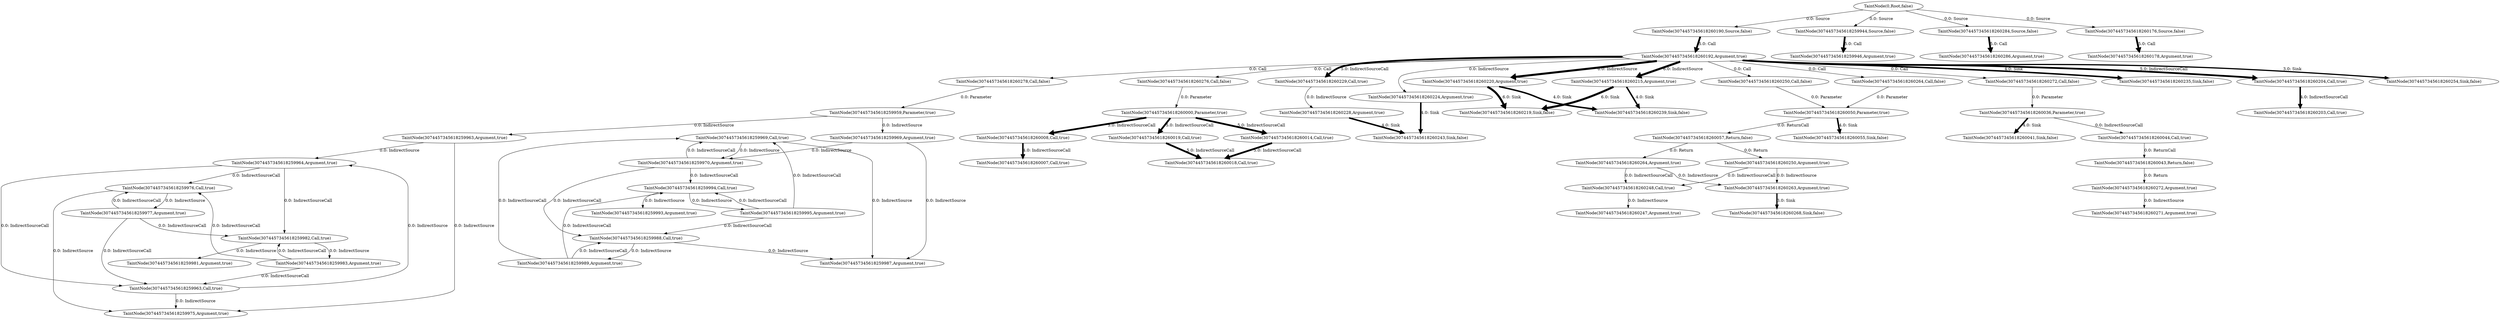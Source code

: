 digraph TaintDot {
	"TaintNode(3074457345618259969,Call,true)" -> "TaintNode(3074457345618259987,Argument,true)" [label = "0.0: IndirectSource", penwidth = 1.0]
	"TaintNode(3074457345618260276,Call,false)" -> "TaintNode(3074457345618260000,Parameter,true)" [label = "0.0: Parameter", penwidth = 1.0]
	"TaintNode(3074457345618260248,Call,true)" -> "TaintNode(3074457345618260247,Argument,true)" [label = "0.0: IndirectSource", penwidth = 1.0]
	"TaintNode(3074457345618260192,Argument,true)" -> "TaintNode(3074457345618260224,Argument,true)" [label = "0.0: IndirectSource", penwidth = 1.0]
	"TaintNode(3074457345618260220,Argument,true)" -> "TaintNode(3074457345618260239,Sink,false)" [label = "4.0: Sink", penwidth = 5.0]
	"TaintNode(3074457345618260278,Call,false)" -> "TaintNode(3074457345618259959,Parameter,true)" [label = "0.0: Parameter", penwidth = 1.0]
	"TaintNode(3074457345618259969,Argument,true)" -> "TaintNode(3074457345618259970,Argument,true)" [label = "0.0: IndirectSource", penwidth = 1.0]
	"TaintNode(3074457345618260050,Parameter,true)" -> "TaintNode(3074457345618260055,Sink,false)" [label = "4.0: Sink", penwidth = 5.0]
	"TaintNode(3074457345618260036,Parameter,true)" -> "TaintNode(3074457345618260044,Call,true)" [label = "0.0: IndirectSourceCall", penwidth = 1.0]
	"TaintNode(3074457345618259989,Argument,true)" -> "TaintNode(3074457345618259969,Call,true)" [label = "0.0: IndirectSourceCall", penwidth = 1.0]
	"TaintNode(3074457345618259989,Argument,true)" -> "TaintNode(3074457345618259988,Call,true)" [label = "0.0: IndirectSourceCall", penwidth = 1.0]
	"TaintNode(3074457345618260014,Call,true)" -> "TaintNode(3074457345618260018,Call,true)" [label = "5.0: IndirectSourceCall", penwidth = 6.0]
	"TaintNode(3074457345618259976,Call,true)" -> "TaintNode(3074457345618259975,Argument,true)" [label = "0.0: IndirectSource", penwidth = 1.0]
	"TaintNode(3074457345618259944,Source,false)" -> "TaintNode(3074457345618259946,Argument,true)" [label = "5.0: Call", penwidth = 6.0]
	"TaintNode(3074457345618259989,Argument,true)" -> "TaintNode(3074457345618259994,Call,true)" [label = "0.0: IndirectSourceCall", penwidth = 1.0]
	"TaintNode(3074457345618259977,Argument,true)" -> "TaintNode(3074457345618259963,Call,true)" [label = "0.0: IndirectSourceCall", penwidth = 1.0]
	"TaintNode(3074457345618259959,Parameter,true)" -> "TaintNode(3074457345618259969,Argument,true)" [label = "0.0: IndirectSource", penwidth = 1.0]
	"TaintNode(3074457345618260192,Argument,true)" -> "TaintNode(3074457345618260278,Call,false)" [label = "0.0: Call", penwidth = 1.0]
	"TaintNode(0,Root,false)" -> "TaintNode(3074457345618260190,Source,false)" [label = "0.0: Source", penwidth = 1.0]
	"TaintNode(3074457345618260284,Source,false)" -> "TaintNode(3074457345618260286,Argument,true)" [label = "5.0: Call", penwidth = 6.0]
	"TaintNode(3074457345618259994,Call,true)" -> "TaintNode(3074457345618259995,Argument,true)" [label = "0.0: IndirectSource", penwidth = 1.0]
	"TaintNode(3074457345618260036,Parameter,true)" -> "TaintNode(3074457345618260041,Sink,false)" [label = "4.0: Sink", penwidth = 5.0]
	"TaintNode(3074457345618259995,Argument,true)" -> "TaintNode(3074457345618259969,Call,true)" [label = "0.0: IndirectSourceCall", penwidth = 1.0]
	"TaintNode(3074457345618259963,Argument,true)" -> "TaintNode(3074457345618259964,Argument,true)" [label = "0.0: IndirectSource", penwidth = 1.0]
	"TaintNode(3074457345618260000,Parameter,true)" -> "TaintNode(3074457345618260008,Call,true)" [label = "5.0: IndirectSourceCall", penwidth = 6.0]
	"TaintNode(3074457345618260250,Call,false)" -> "TaintNode(3074457345618260050,Parameter,true)" [label = "0.0: Parameter", penwidth = 1.0]
	"TaintNode(3074457345618260176,Source,false)" -> "TaintNode(3074457345618260178,Argument,true)" [label = "5.0: Call", penwidth = 6.0]
	"TaintNode(3074457345618259963,Call,true)" -> "TaintNode(3074457345618259975,Argument,true)" [label = "0.0: IndirectSource", penwidth = 1.0]
	"TaintNode(3074457345618260192,Argument,true)" -> "TaintNode(3074457345618260276,Call,false)" [label = "0.0: Call", penwidth = 1.0]
	"TaintNode(3074457345618260043,Return,false)" -> "TaintNode(3074457345618260272,Argument,true)" [label = "0.0: Return", penwidth = 1.0]
	"TaintNode(3074457345618260000,Parameter,true)" -> "TaintNode(3074457345618260014,Call,true)" [label = "5.0: IndirectSourceCall", penwidth = 6.0]
	"TaintNode(3074457345618259994,Call,true)" -> "TaintNode(3074457345618259993,Argument,true)" [label = "0.0: IndirectSource", penwidth = 1.0]
	"TaintNode(3074457345618260272,Call,false)" -> "TaintNode(3074457345618260036,Parameter,true)" [label = "0.0: Parameter", penwidth = 1.0]
	"TaintNode(3074457345618260192,Argument,true)" -> "TaintNode(3074457345618260264,Call,false)" [label = "0.0: Call", penwidth = 1.0]
	"TaintNode(3074457345618260192,Argument,true)" -> "TaintNode(3074457345618260272,Call,false)" [label = "0.0: Call", penwidth = 1.0]
	"TaintNode(3074457345618259977,Argument,true)" -> "TaintNode(3074457345618259982,Call,true)" [label = "0.0: IndirectSourceCall", penwidth = 1.0]
	"TaintNode(3074457345618260192,Argument,true)" -> "TaintNode(3074457345618260229,Call,true)" [label = "5.0: IndirectSourceCall", penwidth = 6.0]
	"TaintNode(3074457345618260019,Call,true)" -> "TaintNode(3074457345618260018,Call,true)" [label = "5.0: IndirectSourceCall", penwidth = 6.0]
	"TaintNode(3074457345618260229,Call,true)" -> "TaintNode(3074457345618260228,Argument,true)" [label = "0.0: IndirectSource", penwidth = 1.0]
	"TaintNode(0,Root,false)" -> "TaintNode(3074457345618260176,Source,false)" [label = "0.0: Source", penwidth = 1.0]
	"TaintNode(3074457345618259963,Call,true)" -> "TaintNode(3074457345618259964,Argument,true)" [label = "0.0: IndirectSource", penwidth = 1.0]
	"TaintNode(3074457345618259969,Call,true)" -> "TaintNode(3074457345618259970,Argument,true)" [label = "0.0: IndirectSource", penwidth = 1.0]
	"TaintNode(3074457345618260057,Return,false)" -> "TaintNode(3074457345618260250,Argument,true)" [label = "0.0: Return", penwidth = 1.0]
	"TaintNode(0,Root,false)" -> "TaintNode(3074457345618259944,Source,false)" [label = "0.0: Source", penwidth = 1.0]
	"TaintNode(3074457345618259995,Argument,true)" -> "TaintNode(3074457345618259994,Call,true)" [label = "0.0: IndirectSourceCall", penwidth = 1.0]
	"TaintNode(3074457345618259976,Call,true)" -> "TaintNode(3074457345618259977,Argument,true)" [label = "0.0: IndirectSource", penwidth = 1.0]
	"TaintNode(3074457345618260192,Argument,true)" -> "TaintNode(3074457345618260235,Sink,false)" [label = "4.0: Sink", penwidth = 5.0]
	"TaintNode(3074457345618260264,Call,false)" -> "TaintNode(3074457345618260050,Parameter,true)" [label = "0.0: Parameter", penwidth = 1.0]
	"TaintNode(3074457345618260220,Argument,true)" -> "TaintNode(3074457345618260219,Sink,false)" [label = "6.0: Sink", penwidth = 7.0]
	"TaintNode(3074457345618260000,Parameter,true)" -> "TaintNode(3074457345618260019,Call,true)" [label = "5.0: IndirectSourceCall", penwidth = 6.0]
	"TaintNode(3074457345618259982,Call,true)" -> "TaintNode(3074457345618259981,Argument,true)" [label = "0.0: IndirectSource", penwidth = 1.0]
	"TaintNode(3074457345618260192,Argument,true)" -> "TaintNode(3074457345618260204,Call,true)" [label = "5.0: IndirectSourceCall", penwidth = 6.0]
	"TaintNode(3074457345618259964,Argument,true)" -> "TaintNode(3074457345618259982,Call,true)" [label = "0.0: IndirectSourceCall", penwidth = 1.0]
	"TaintNode(3074457345618260050,Parameter,true)" -> "TaintNode(3074457345618260057,Return,false)" [label = "0.0: ReturnCall", penwidth = 1.0]
	"TaintNode(3074457345618260057,Return,false)" -> "TaintNode(3074457345618260264,Argument,true)" [label = "0.0: Return", penwidth = 1.0]
	"TaintNode(0,Root,false)" -> "TaintNode(3074457345618260284,Source,false)" [label = "0.0: Source", penwidth = 1.0]
	"TaintNode(3074457345618260044,Call,true)" -> "TaintNode(3074457345618260043,Return,false)" [label = "0.0: ReturnCall", penwidth = 1.0]
	"TaintNode(3074457345618260272,Argument,true)" -> "TaintNode(3074457345618260271,Argument,true)" [label = "0.0: IndirectSource", penwidth = 1.0]
	"TaintNode(3074457345618259963,Argument,true)" -> "TaintNode(3074457345618259975,Argument,true)" [label = "0.0: IndirectSource", penwidth = 1.0]
	"TaintNode(3074457345618260215,Argument,true)" -> "TaintNode(3074457345618260219,Sink,false)" [label = "6.0: Sink", penwidth = 7.0]
	"TaintNode(3074457345618259982,Call,true)" -> "TaintNode(3074457345618259983,Argument,true)" [label = "0.0: IndirectSource", penwidth = 1.0]
	"TaintNode(3074457345618259983,Argument,true)" -> "TaintNode(3074457345618259982,Call,true)" [label = "0.0: IndirectSourceCall", penwidth = 1.0]
	"TaintNode(3074457345618260192,Argument,true)" -> "TaintNode(3074457345618260220,Argument,true)" [label = "6.0: IndirectSource", penwidth = 7.0]
	"TaintNode(3074457345618260192,Argument,true)" -> "TaintNode(3074457345618260250,Call,false)" [label = "0.0: Call", penwidth = 1.0]
	"TaintNode(3074457345618260215,Argument,true)" -> "TaintNode(3074457345618260239,Sink,false)" [label = "4.0: Sink", penwidth = 5.0]
	"TaintNode(3074457345618259983,Argument,true)" -> "TaintNode(3074457345618259976,Call,true)" [label = "0.0: IndirectSourceCall", penwidth = 1.0]
	"TaintNode(3074457345618259964,Argument,true)" -> "TaintNode(3074457345618259976,Call,true)" [label = "0.0: IndirectSourceCall", penwidth = 1.0]
	"TaintNode(3074457345618259995,Argument,true)" -> "TaintNode(3074457345618259988,Call,true)" [label = "0.0: IndirectSourceCall", penwidth = 1.0]
	"TaintNode(3074457345618259977,Argument,true)" -> "TaintNode(3074457345618259976,Call,true)" [label = "0.0: IndirectSourceCall", penwidth = 1.0]
	"TaintNode(3074457345618259959,Parameter,true)" -> "TaintNode(3074457345618259963,Argument,true)" [label = "0.0: IndirectSource", penwidth = 1.0]
	"TaintNode(3074457345618260192,Argument,true)" -> "TaintNode(3074457345618260254,Sink,false)" [label = "3.0: Sink", penwidth = 4.0]
	"TaintNode(3074457345618260250,Argument,true)" -> "TaintNode(3074457345618260263,Argument,true)" [label = "0.0: IndirectSource", penwidth = 1.0]
	"TaintNode(3074457345618259988,Call,true)" -> "TaintNode(3074457345618259987,Argument,true)" [label = "0.0: IndirectSource", penwidth = 1.0]
	"TaintNode(3074457345618259983,Argument,true)" -> "TaintNode(3074457345618259963,Call,true)" [label = "0.0: IndirectSourceCall", penwidth = 1.0]
	"TaintNode(3074457345618259970,Argument,true)" -> "TaintNode(3074457345618259969,Call,true)" [label = "0.0: IndirectSourceCall", penwidth = 1.0]
	"TaintNode(3074457345618260263,Argument,true)" -> "TaintNode(3074457345618260268,Sink,false)" [label = "3.0: Sink", penwidth = 4.0]
	"TaintNode(3074457345618260204,Call,true)" -> "TaintNode(3074457345618260203,Call,true)" [label = "4.0: IndirectSourceCall", penwidth = 5.0]
	"TaintNode(3074457345618260224,Argument,true)" -> "TaintNode(3074457345618260243,Sink,false)" [label = "4.0: Sink", penwidth = 5.0]
	"TaintNode(3074457345618259969,Argument,true)" -> "TaintNode(3074457345618259987,Argument,true)" [label = "0.0: IndirectSource", penwidth = 1.0]
	"TaintNode(3074457345618260192,Argument,true)" -> "TaintNode(3074457345618260215,Argument,true)" [label = "6.0: IndirectSource", penwidth = 7.0]
	"TaintNode(3074457345618260264,Argument,true)" -> "TaintNode(3074457345618260248,Call,true)" [label = "0.0: IndirectSourceCall", penwidth = 1.0]
	"TaintNode(3074457345618259970,Argument,true)" -> "TaintNode(3074457345618259988,Call,true)" [label = "0.0: IndirectSourceCall", penwidth = 1.0]
	"TaintNode(3074457345618259988,Call,true)" -> "TaintNode(3074457345618259989,Argument,true)" [label = "0.0: IndirectSource", penwidth = 1.0]
	"TaintNode(3074457345618260250,Argument,true)" -> "TaintNode(3074457345618260248,Call,true)" [label = "0.0: IndirectSourceCall", penwidth = 1.0]
	"TaintNode(3074457345618260190,Source,false)" -> "TaintNode(3074457345618260192,Argument,true)" [label = "5.0: Call", penwidth = 6.0]
	"TaintNode(3074457345618260264,Argument,true)" -> "TaintNode(3074457345618260263,Argument,true)" [label = "0.0: IndirectSource", penwidth = 1.0]
	"TaintNode(3074457345618259964,Argument,true)" -> "TaintNode(3074457345618259963,Call,true)" [label = "0.0: IndirectSourceCall", penwidth = 1.0]
	"TaintNode(3074457345618259970,Argument,true)" -> "TaintNode(3074457345618259994,Call,true)" [label = "0.0: IndirectSourceCall", penwidth = 1.0]
	"TaintNode(3074457345618260228,Argument,true)" -> "TaintNode(3074457345618260243,Sink,false)" [label = "4.0: Sink", penwidth = 5.0]
	"TaintNode(3074457345618260008,Call,true)" -> "TaintNode(3074457345618260007,Call,true)" [label = "4.0: IndirectSourceCall", penwidth = 5.0]
}